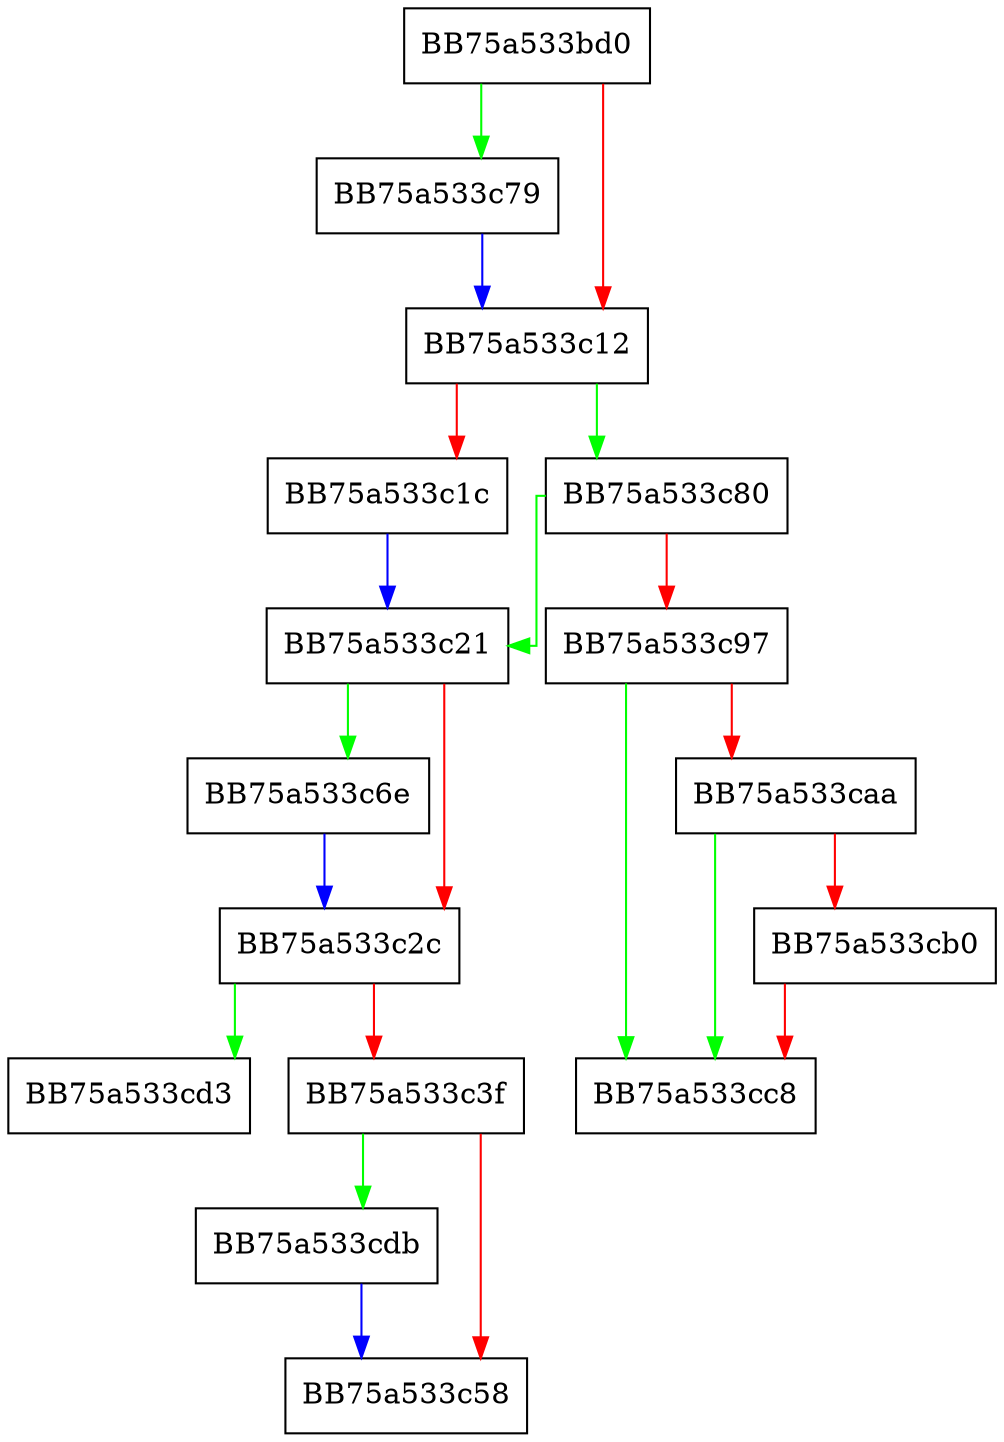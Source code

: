 digraph NtfsResidentData {
  node [shape="box"];
  graph [splines=ortho];
  BB75a533bd0 -> BB75a533c79 [color="green"];
  BB75a533bd0 -> BB75a533c12 [color="red"];
  BB75a533c12 -> BB75a533c80 [color="green"];
  BB75a533c12 -> BB75a533c1c [color="red"];
  BB75a533c1c -> BB75a533c21 [color="blue"];
  BB75a533c21 -> BB75a533c6e [color="green"];
  BB75a533c21 -> BB75a533c2c [color="red"];
  BB75a533c2c -> BB75a533cd3 [color="green"];
  BB75a533c2c -> BB75a533c3f [color="red"];
  BB75a533c3f -> BB75a533cdb [color="green"];
  BB75a533c3f -> BB75a533c58 [color="red"];
  BB75a533c6e -> BB75a533c2c [color="blue"];
  BB75a533c79 -> BB75a533c12 [color="blue"];
  BB75a533c80 -> BB75a533c21 [color="green"];
  BB75a533c80 -> BB75a533c97 [color="red"];
  BB75a533c97 -> BB75a533cc8 [color="green"];
  BB75a533c97 -> BB75a533caa [color="red"];
  BB75a533caa -> BB75a533cc8 [color="green"];
  BB75a533caa -> BB75a533cb0 [color="red"];
  BB75a533cb0 -> BB75a533cc8 [color="red"];
  BB75a533cdb -> BB75a533c58 [color="blue"];
}